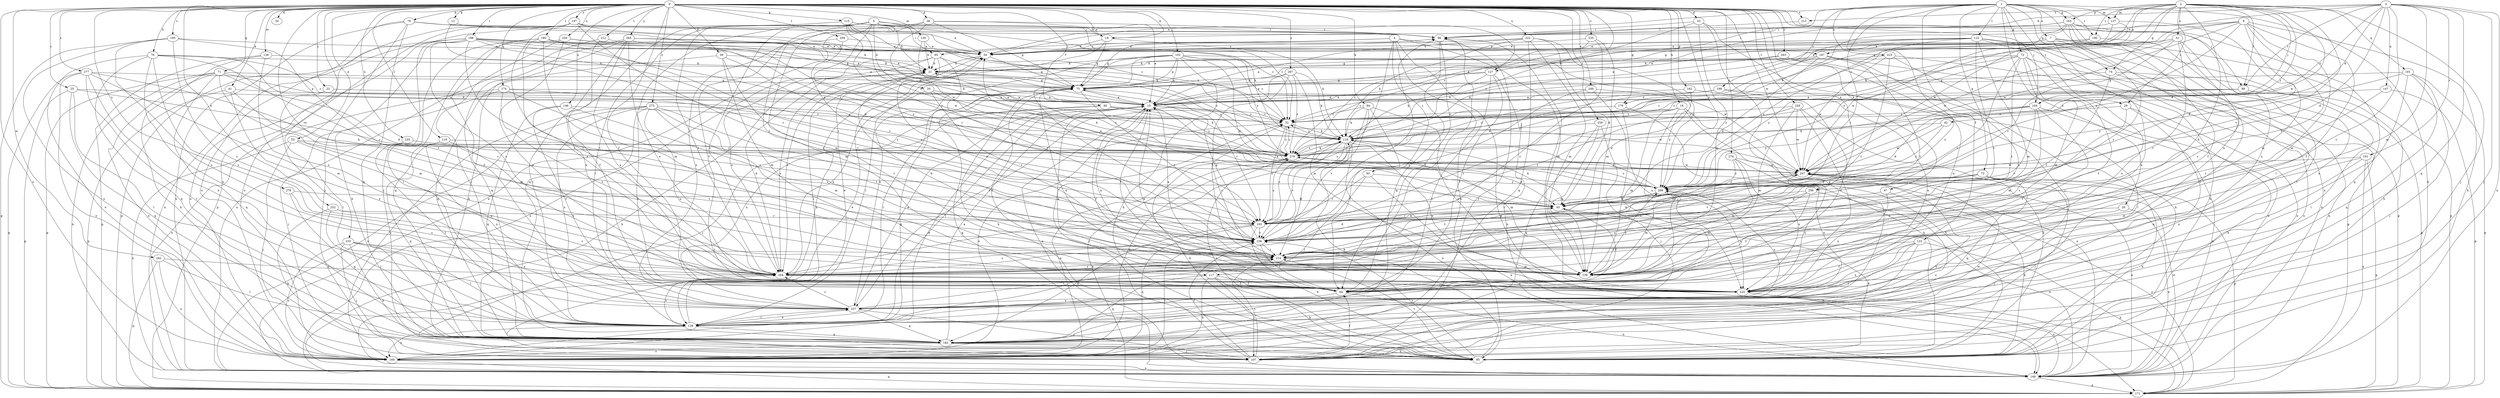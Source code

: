 strict digraph  {
0;
1;
2;
3;
4;
5;
6;
7;
10;
12;
16;
18;
20;
21;
23;
25;
26;
29;
31;
32;
33;
34;
38;
39;
41;
42;
43;
47;
53;
54;
60;
64;
71;
72;
73;
74;
75;
76;
79;
84;
85;
89;
93;
95;
96;
102;
104;
107;
115;
117;
118;
119;
122;
123;
127;
128;
130;
136;
137;
139;
146;
147;
149;
160;
162;
163;
167;
171;
174;
179;
181;
182;
185;
188;
190;
191;
193;
195;
197;
199;
204;
209;
212;
213;
214;
220;
222;
223;
225;
229;
233;
235;
236;
242;
247;
249;
250;
252;
256;
257;
259;
263;
265;
267;
269;
273;
274;
276;
277;
279;
0 -> 12  [label=b];
0 -> 16  [label=b];
0 -> 18  [label=b];
0 -> 23  [label=c];
0 -> 25  [label=c];
0 -> 33  [label=d];
0 -> 34  [label=d];
0 -> 38  [label=d];
0 -> 39  [label=d];
0 -> 41  [label=d];
0 -> 47  [label=e];
0 -> 53  [label=e];
0 -> 54  [label=e];
0 -> 60  [label=f];
0 -> 64  [label=f];
0 -> 71  [label=g];
0 -> 76  [label=h];
0 -> 79  [label=h];
0 -> 84  [label=h];
0 -> 89  [label=i];
0 -> 102  [label=j];
0 -> 104  [label=j];
0 -> 115  [label=k];
0 -> 117  [label=k];
0 -> 119  [label=l];
0 -> 130  [label=m];
0 -> 136  [label=m];
0 -> 146  [label=n];
0 -> 160  [label=o];
0 -> 162  [label=p];
0 -> 174  [label=q];
0 -> 179  [label=q];
0 -> 185  [label=r];
0 -> 188  [label=r];
0 -> 195  [label=s];
0 -> 197  [label=s];
0 -> 209  [label=t];
0 -> 212  [label=t];
0 -> 213  [label=t];
0 -> 220  [label=u];
0 -> 222  [label=u];
0 -> 229  [label=v];
0 -> 233  [label=v];
0 -> 235  [label=v];
0 -> 242  [label=w];
0 -> 247  [label=w];
0 -> 249  [label=x];
0 -> 250  [label=x];
0 -> 252  [label=x];
0 -> 256  [label=x];
0 -> 259  [label=y];
0 -> 263  [label=y];
0 -> 265  [label=y];
0 -> 267  [label=y];
0 -> 269  [label=y];
0 -> 273  [label=z];
0 -> 274  [label=z];
0 -> 276  [label=z];
0 -> 277  [label=z];
0 -> 279  [label=z];
1 -> 7  [label=a];
1 -> 26  [label=c];
1 -> 29  [label=c];
1 -> 54  [label=e];
1 -> 72  [label=g];
1 -> 73  [label=g];
1 -> 74  [label=g];
1 -> 85  [label=h];
1 -> 122  [label=l];
1 -> 123  [label=l];
1 -> 127  [label=l];
1 -> 137  [label=m];
1 -> 163  [label=p];
1 -> 190  [label=r];
1 -> 199  [label=s];
1 -> 204  [label=s];
1 -> 223  [label=u];
1 -> 225  [label=u];
1 -> 236  [label=v];
2 -> 10  [label=a];
2 -> 29  [label=c];
2 -> 31  [label=c];
2 -> 74  [label=g];
2 -> 89  [label=i];
2 -> 104  [label=j];
2 -> 107  [label=j];
2 -> 117  [label=k];
2 -> 137  [label=m];
2 -> 163  [label=p];
2 -> 167  [label=p];
2 -> 179  [label=q];
2 -> 181  [label=q];
2 -> 190  [label=r];
2 -> 236  [label=v];
2 -> 247  [label=w];
2 -> 279  [label=z];
3 -> 18  [label=b];
3 -> 32  [label=c];
3 -> 42  [label=d];
3 -> 43  [label=d];
3 -> 54  [label=e];
3 -> 89  [label=i];
3 -> 107  [label=j];
3 -> 139  [label=m];
3 -> 147  [label=n];
3 -> 149  [label=n];
3 -> 182  [label=q];
3 -> 191  [label=r];
3 -> 204  [label=s];
3 -> 213  [label=t];
4 -> 75  [label=g];
4 -> 85  [label=h];
4 -> 93  [label=i];
4 -> 95  [label=i];
4 -> 139  [label=m];
4 -> 167  [label=p];
4 -> 171  [label=p];
4 -> 204  [label=s];
5 -> 18  [label=b];
5 -> 20  [label=b];
5 -> 21  [label=b];
5 -> 64  [label=f];
5 -> 95  [label=i];
5 -> 118  [label=k];
5 -> 127  [label=l];
5 -> 128  [label=l];
5 -> 139  [label=m];
5 -> 182  [label=q];
5 -> 193  [label=r];
5 -> 204  [label=s];
6 -> 32  [label=c];
6 -> 43  [label=d];
6 -> 64  [label=f];
6 -> 85  [label=h];
6 -> 96  [label=i];
6 -> 118  [label=k];
6 -> 139  [label=m];
6 -> 236  [label=v];
6 -> 247  [label=w];
6 -> 256  [label=x];
7 -> 54  [label=e];
7 -> 75  [label=g];
7 -> 85  [label=h];
7 -> 128  [label=l];
7 -> 171  [label=p];
7 -> 225  [label=u];
10 -> 32  [label=c];
10 -> 64  [label=f];
10 -> 128  [label=l];
10 -> 160  [label=o];
10 -> 214  [label=t];
10 -> 247  [label=w];
12 -> 96  [label=i];
12 -> 193  [label=r];
16 -> 32  [label=c];
16 -> 64  [label=f];
16 -> 85  [label=h];
16 -> 139  [label=m];
16 -> 149  [label=n];
16 -> 236  [label=v];
18 -> 54  [label=e];
18 -> 75  [label=g];
18 -> 118  [label=k];
18 -> 149  [label=n];
20 -> 10  [label=a];
20 -> 204  [label=s];
20 -> 236  [label=v];
20 -> 279  [label=z];
21 -> 75  [label=g];
21 -> 128  [label=l];
21 -> 204  [label=s];
21 -> 279  [label=z];
23 -> 10  [label=a];
23 -> 128  [label=l];
25 -> 10  [label=a];
25 -> 128  [label=l];
25 -> 171  [label=p];
25 -> 182  [label=q];
25 -> 279  [label=z];
26 -> 107  [label=j];
26 -> 149  [label=n];
26 -> 193  [label=r];
29 -> 32  [label=c];
29 -> 85  [label=h];
29 -> 182  [label=q];
29 -> 204  [label=s];
31 -> 10  [label=a];
31 -> 54  [label=e];
31 -> 193  [label=r];
31 -> 204  [label=s];
31 -> 214  [label=t];
31 -> 247  [label=w];
31 -> 257  [label=x];
32 -> 118  [label=k];
32 -> 160  [label=o];
32 -> 193  [label=r];
32 -> 279  [label=z];
33 -> 96  [label=i];
33 -> 107  [label=j];
33 -> 139  [label=m];
33 -> 182  [label=q];
33 -> 279  [label=z];
38 -> 10  [label=a];
38 -> 75  [label=g];
38 -> 96  [label=i];
38 -> 149  [label=n];
38 -> 247  [label=w];
38 -> 257  [label=x];
39 -> 21  [label=b];
39 -> 139  [label=m];
39 -> 182  [label=q];
39 -> 236  [label=v];
39 -> 247  [label=w];
41 -> 10  [label=a];
41 -> 139  [label=m];
41 -> 171  [label=p];
41 -> 257  [label=x];
42 -> 118  [label=k];
42 -> 247  [label=w];
42 -> 269  [label=y];
43 -> 10  [label=a];
43 -> 54  [label=e];
43 -> 64  [label=f];
43 -> 118  [label=k];
43 -> 149  [label=n];
43 -> 193  [label=r];
47 -> 43  [label=d];
47 -> 85  [label=h];
47 -> 225  [label=u];
53 -> 107  [label=j];
53 -> 149  [label=n];
53 -> 214  [label=t];
53 -> 225  [label=u];
53 -> 279  [label=z];
54 -> 21  [label=b];
54 -> 75  [label=g];
54 -> 96  [label=i];
54 -> 204  [label=s];
60 -> 32  [label=c];
60 -> 107  [label=j];
60 -> 118  [label=k];
60 -> 257  [label=x];
60 -> 279  [label=z];
64 -> 10  [label=a];
64 -> 96  [label=i];
64 -> 149  [label=n];
64 -> 257  [label=x];
71 -> 10  [label=a];
71 -> 43  [label=d];
71 -> 75  [label=g];
71 -> 139  [label=m];
71 -> 149  [label=n];
71 -> 160  [label=o];
71 -> 171  [label=p];
71 -> 182  [label=q];
72 -> 21  [label=b];
72 -> 64  [label=f];
72 -> 139  [label=m];
72 -> 149  [label=n];
72 -> 214  [label=t];
72 -> 225  [label=u];
72 -> 236  [label=v];
72 -> 269  [label=y];
72 -> 279  [label=z];
73 -> 85  [label=h];
73 -> 107  [label=j];
73 -> 182  [label=q];
73 -> 214  [label=t];
73 -> 236  [label=v];
73 -> 269  [label=y];
74 -> 75  [label=g];
74 -> 160  [label=o];
74 -> 171  [label=p];
74 -> 214  [label=t];
75 -> 10  [label=a];
75 -> 64  [label=f];
75 -> 85  [label=h];
75 -> 128  [label=l];
75 -> 193  [label=r];
75 -> 225  [label=u];
75 -> 236  [label=v];
76 -> 21  [label=b];
76 -> 32  [label=c];
76 -> 118  [label=k];
76 -> 160  [label=o];
76 -> 182  [label=q];
76 -> 193  [label=r];
76 -> 204  [label=s];
76 -> 257  [label=x];
79 -> 10  [label=a];
79 -> 32  [label=c];
79 -> 96  [label=i];
79 -> 107  [label=j];
79 -> 149  [label=n];
79 -> 160  [label=o];
79 -> 182  [label=q];
84 -> 32  [label=c];
84 -> 64  [label=f];
84 -> 118  [label=k];
84 -> 193  [label=r];
84 -> 225  [label=u];
84 -> 236  [label=v];
85 -> 43  [label=d];
85 -> 118  [label=k];
85 -> 214  [label=t];
85 -> 236  [label=v];
85 -> 279  [label=z];
89 -> 10  [label=a];
89 -> 32  [label=c];
89 -> 128  [label=l];
89 -> 279  [label=z];
93 -> 128  [label=l];
93 -> 149  [label=n];
93 -> 193  [label=r];
93 -> 269  [label=y];
95 -> 21  [label=b];
95 -> 149  [label=n];
95 -> 204  [label=s];
95 -> 214  [label=t];
95 -> 236  [label=v];
95 -> 279  [label=z];
96 -> 54  [label=e];
96 -> 64  [label=f];
96 -> 107  [label=j];
96 -> 182  [label=q];
102 -> 10  [label=a];
102 -> 21  [label=b];
102 -> 32  [label=c];
102 -> 43  [label=d];
102 -> 75  [label=g];
102 -> 85  [label=h];
102 -> 128  [label=l];
102 -> 236  [label=v];
102 -> 247  [label=w];
102 -> 257  [label=x];
102 -> 279  [label=z];
104 -> 32  [label=c];
104 -> 43  [label=d];
104 -> 64  [label=f];
104 -> 139  [label=m];
104 -> 149  [label=n];
104 -> 236  [label=v];
104 -> 269  [label=y];
107 -> 32  [label=c];
107 -> 54  [label=e];
107 -> 64  [label=f];
107 -> 214  [label=t];
107 -> 236  [label=v];
107 -> 247  [label=w];
115 -> 32  [label=c];
115 -> 54  [label=e];
115 -> 96  [label=i];
115 -> 118  [label=k];
115 -> 204  [label=s];
115 -> 257  [label=x];
115 -> 269  [label=y];
115 -> 279  [label=z];
117 -> 64  [label=f];
117 -> 85  [label=h];
117 -> 107  [label=j];
117 -> 160  [label=o];
117 -> 182  [label=q];
118 -> 32  [label=c];
118 -> 139  [label=m];
118 -> 149  [label=n];
118 -> 160  [label=o];
118 -> 193  [label=r];
118 -> 214  [label=t];
118 -> 225  [label=u];
118 -> 236  [label=v];
118 -> 279  [label=z];
119 -> 182  [label=q];
119 -> 225  [label=u];
119 -> 257  [label=x];
119 -> 279  [label=z];
122 -> 10  [label=a];
122 -> 54  [label=e];
122 -> 85  [label=h];
122 -> 139  [label=m];
122 -> 149  [label=n];
122 -> 171  [label=p];
122 -> 214  [label=t];
122 -> 269  [label=y];
122 -> 279  [label=z];
123 -> 64  [label=f];
123 -> 128  [label=l];
123 -> 160  [label=o];
123 -> 171  [label=p];
123 -> 214  [label=t];
123 -> 257  [label=x];
127 -> 10  [label=a];
127 -> 64  [label=f];
127 -> 75  [label=g];
127 -> 118  [label=k];
127 -> 128  [label=l];
127 -> 149  [label=n];
128 -> 54  [label=e];
128 -> 160  [label=o];
128 -> 182  [label=q];
128 -> 204  [label=s];
128 -> 257  [label=x];
130 -> 21  [label=b];
130 -> 54  [label=e];
130 -> 279  [label=z];
136 -> 21  [label=b];
136 -> 85  [label=h];
136 -> 171  [label=p];
136 -> 204  [label=s];
137 -> 75  [label=g];
137 -> 96  [label=i];
137 -> 139  [label=m];
137 -> 247  [label=w];
139 -> 10  [label=a];
139 -> 21  [label=b];
139 -> 269  [label=y];
146 -> 32  [label=c];
146 -> 64  [label=f];
146 -> 182  [label=q];
146 -> 214  [label=t];
147 -> 10  [label=a];
147 -> 171  [label=p];
147 -> 214  [label=t];
149 -> 10  [label=a];
149 -> 21  [label=b];
149 -> 75  [label=g];
149 -> 171  [label=p];
149 -> 247  [label=w];
160 -> 75  [label=g];
160 -> 149  [label=n];
160 -> 171  [label=p];
160 -> 236  [label=v];
162 -> 10  [label=a];
162 -> 43  [label=d];
162 -> 64  [label=f];
163 -> 10  [label=a];
163 -> 64  [label=f];
163 -> 96  [label=i];
163 -> 118  [label=k];
163 -> 128  [label=l];
163 -> 182  [label=q];
163 -> 214  [label=t];
163 -> 225  [label=u];
163 -> 269  [label=y];
167 -> 21  [label=b];
167 -> 43  [label=d];
167 -> 118  [label=k];
167 -> 149  [label=n];
167 -> 204  [label=s];
167 -> 214  [label=t];
171 -> 96  [label=i];
171 -> 118  [label=k];
171 -> 269  [label=y];
174 -> 10  [label=a];
174 -> 107  [label=j];
174 -> 149  [label=n];
174 -> 204  [label=s];
174 -> 236  [label=v];
174 -> 269  [label=y];
179 -> 32  [label=c];
179 -> 85  [label=h];
179 -> 128  [label=l];
181 -> 75  [label=g];
181 -> 107  [label=j];
181 -> 171  [label=p];
181 -> 182  [label=q];
181 -> 257  [label=x];
181 -> 269  [label=y];
182 -> 10  [label=a];
182 -> 85  [label=h];
182 -> 107  [label=j];
182 -> 160  [label=o];
185 -> 54  [label=e];
185 -> 64  [label=f];
185 -> 128  [label=l];
185 -> 139  [label=m];
185 -> 193  [label=r];
185 -> 204  [label=s];
185 -> 269  [label=y];
188 -> 10  [label=a];
188 -> 21  [label=b];
188 -> 54  [label=e];
188 -> 75  [label=g];
188 -> 85  [label=h];
188 -> 149  [label=n];
188 -> 160  [label=o];
188 -> 171  [label=p];
188 -> 193  [label=r];
188 -> 204  [label=s];
188 -> 214  [label=t];
188 -> 279  [label=z];
190 -> 54  [label=e];
190 -> 128  [label=l];
190 -> 247  [label=w];
191 -> 139  [label=m];
191 -> 149  [label=n];
191 -> 171  [label=p];
191 -> 225  [label=u];
191 -> 247  [label=w];
193 -> 43  [label=d];
193 -> 85  [label=h];
193 -> 160  [label=o];
193 -> 182  [label=q];
193 -> 236  [label=v];
193 -> 279  [label=z];
195 -> 54  [label=e];
195 -> 160  [label=o];
195 -> 171  [label=p];
195 -> 204  [label=s];
195 -> 214  [label=t];
195 -> 225  [label=u];
197 -> 10  [label=a];
197 -> 32  [label=c];
197 -> 96  [label=i];
197 -> 107  [label=j];
197 -> 160  [label=o];
197 -> 171  [label=p];
197 -> 204  [label=s];
197 -> 236  [label=v];
199 -> 10  [label=a];
199 -> 32  [label=c];
199 -> 128  [label=l];
199 -> 225  [label=u];
199 -> 279  [label=z];
204 -> 21  [label=b];
204 -> 64  [label=f];
204 -> 225  [label=u];
209 -> 54  [label=e];
209 -> 139  [label=m];
209 -> 236  [label=v];
212 -> 54  [label=e];
212 -> 64  [label=f];
212 -> 149  [label=n];
213 -> 96  [label=i];
214 -> 10  [label=a];
214 -> 32  [label=c];
214 -> 139  [label=m];
214 -> 204  [label=s];
220 -> 128  [label=l];
220 -> 279  [label=z];
222 -> 10  [label=a];
222 -> 43  [label=d];
222 -> 54  [label=e];
222 -> 118  [label=k];
222 -> 139  [label=m];
222 -> 182  [label=q];
222 -> 269  [label=y];
223 -> 21  [label=b];
223 -> 149  [label=n];
223 -> 171  [label=p];
223 -> 214  [label=t];
223 -> 247  [label=w];
225 -> 10  [label=a];
225 -> 149  [label=n];
229 -> 32  [label=c];
229 -> 85  [label=h];
229 -> 139  [label=m];
229 -> 193  [label=r];
229 -> 225  [label=u];
229 -> 247  [label=w];
233 -> 85  [label=h];
233 -> 107  [label=j];
233 -> 128  [label=l];
233 -> 160  [label=o];
233 -> 214  [label=t];
233 -> 225  [label=u];
235 -> 54  [label=e];
235 -> 139  [label=m];
235 -> 204  [label=s];
235 -> 279  [label=z];
236 -> 43  [label=d];
236 -> 64  [label=f];
236 -> 75  [label=g];
236 -> 96  [label=i];
236 -> 204  [label=s];
236 -> 214  [label=t];
236 -> 247  [label=w];
242 -> 128  [label=l];
242 -> 160  [label=o];
242 -> 171  [label=p];
242 -> 204  [label=s];
247 -> 21  [label=b];
247 -> 149  [label=n];
247 -> 160  [label=o];
247 -> 171  [label=p];
247 -> 193  [label=r];
247 -> 225  [label=u];
247 -> 269  [label=y];
249 -> 10  [label=a];
249 -> 225  [label=u];
249 -> 236  [label=v];
249 -> 269  [label=y];
250 -> 54  [label=e];
250 -> 118  [label=k];
250 -> 128  [label=l];
250 -> 182  [label=q];
250 -> 225  [label=u];
252 -> 85  [label=h];
252 -> 128  [label=l];
252 -> 193  [label=r];
252 -> 204  [label=s];
256 -> 43  [label=d];
256 -> 64  [label=f];
256 -> 139  [label=m];
256 -> 160  [label=o];
256 -> 204  [label=s];
257 -> 10  [label=a];
257 -> 107  [label=j];
257 -> 128  [label=l];
257 -> 182  [label=q];
257 -> 204  [label=s];
257 -> 214  [label=t];
259 -> 107  [label=j];
259 -> 118  [label=k];
259 -> 139  [label=m];
259 -> 182  [label=q];
263 -> 21  [label=b];
263 -> 85  [label=h];
263 -> 118  [label=k];
263 -> 225  [label=u];
265 -> 32  [label=c];
265 -> 54  [label=e];
265 -> 85  [label=h];
265 -> 128  [label=l];
265 -> 182  [label=q];
265 -> 204  [label=s];
265 -> 225  [label=u];
265 -> 247  [label=w];
267 -> 75  [label=g];
267 -> 118  [label=k];
267 -> 139  [label=m];
267 -> 214  [label=t];
267 -> 257  [label=x];
267 -> 279  [label=z];
269 -> 43  [label=d];
269 -> 118  [label=k];
269 -> 139  [label=m];
269 -> 193  [label=r];
269 -> 214  [label=t];
269 -> 225  [label=u];
269 -> 257  [label=x];
269 -> 279  [label=z];
273 -> 32  [label=c];
273 -> 64  [label=f];
273 -> 139  [label=m];
273 -> 149  [label=n];
273 -> 160  [label=o];
273 -> 214  [label=t];
273 -> 225  [label=u];
273 -> 236  [label=v];
273 -> 257  [label=x];
274 -> 139  [label=m];
274 -> 225  [label=u];
274 -> 247  [label=w];
274 -> 257  [label=x];
274 -> 269  [label=y];
276 -> 43  [label=d];
276 -> 182  [label=q];
276 -> 204  [label=s];
277 -> 75  [label=g];
277 -> 128  [label=l];
277 -> 139  [label=m];
277 -> 160  [label=o];
277 -> 171  [label=p];
277 -> 236  [label=v];
277 -> 257  [label=x];
279 -> 32  [label=c];
279 -> 43  [label=d];
279 -> 85  [label=h];
279 -> 118  [label=k];
279 -> 160  [label=o];
279 -> 247  [label=w];
}
